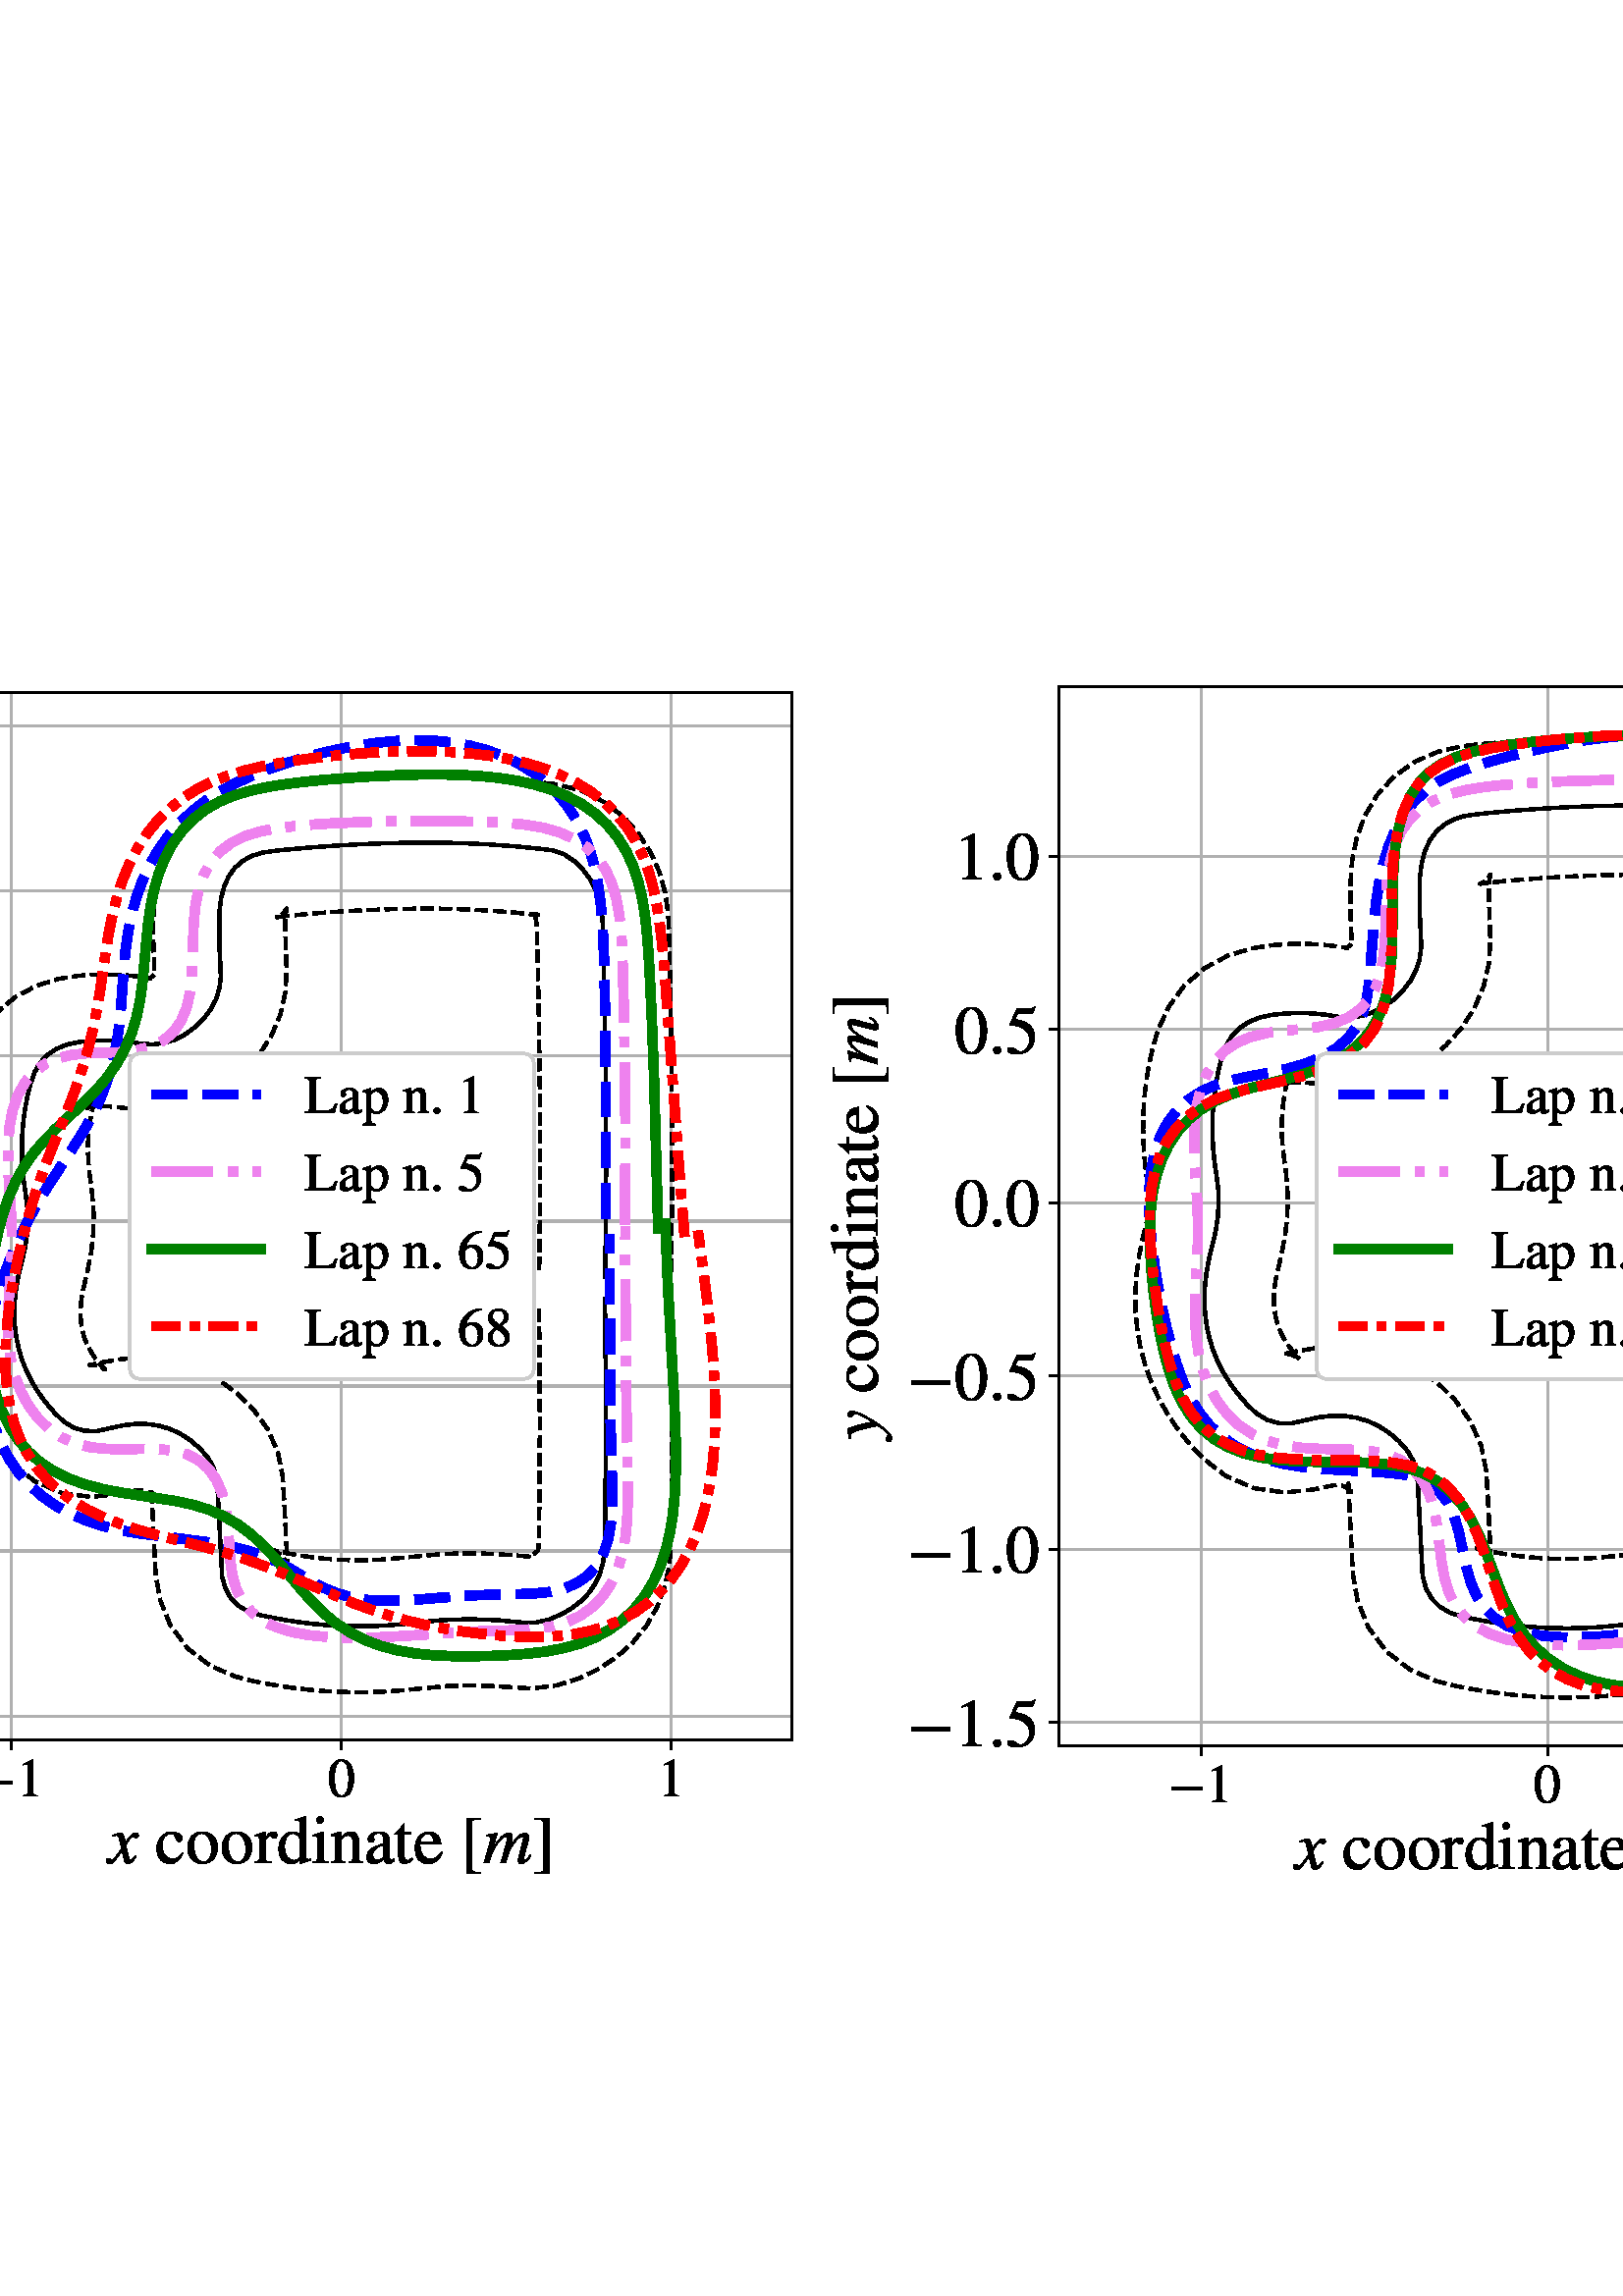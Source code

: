 %!PS-Adobe-3.0 EPSF-3.0
%%Orientation: portrait
%%BoundingBox: -126 72 738 720
%%HiResBoundingBox: -126.0 72.0 738.0 720.0
%%EndComments
%%BeginProlog
/mpldict 12 dict def
mpldict begin
/_d { bind def } bind def
/m { moveto } _d
/l { lineto } _d
/r { rlineto } _d
/c { curveto } _d
/cl { closepath } _d
/ce { closepath eofill } _d
/box {
      m
      1 index 0 r
      0 exch r
      neg 0 r
      cl
    } _d
/clipbox {
      box
      clip
      newpath
    } _d
/sc { setcachedevice } _d
%!PS-Adobe-3.0 Resource-Font
10 dict begin
/FontName /STIXGeneral-Regular def
/PaintType 0 def
/FontMatrix [0.001 0 0 0.001 0 0] def
/FontBBox [-970 -443 2000 1023] def
/FontType 3 def
/Encoding [/minus /space /period /zero /one /five /six /eight /L /bracketleft /bracketright /a /c /d /e /i /n /o /p /r /t] def
/CharStrings 22 dict dup begin
/.notdef 0 def
/minus{685 0 64 220 621 286 sc
621 220 m
64 220 l
64 286 l
621 286 l
621 220 l

ce} _d
/space{250 0 0 0 0 0 sc
ce} _d
/period{250 0 70 -11 181 100 sc
181 43 m
181 28 175 16 164 5 c
153 -6 140 -11 125 -11 c
110 -11 97 -6 86 5 c
75 16 70 29 70 44 c
70 59 75 72 86 83 c
97 94 111 100 126 100 c
141 100 153 94 164 83 c
175 72 181 58 181 43 c

ce} _d
/zero{500 0 24 -14 476 676 sc
476 330 m
476 285 472 243 463 203 c
454 164 441 127 424 94 c
407 61 384 34 354 15 c
324 -4 289 -14 250 -14 c
209 -14 174 -4 143 17 c
112 38 89 65 72 100 c
55 135 43 172 35 211 c
28 250 24 292 24 336 c
24 398 32 454 47 503 c
62 553 88 594 123 627 c
159 660 203 676 254 676 c
319 676 373 644 414 580 c
455 516 476 433 476 330 c

380 325 m
380 430 369 511 346 566 c
324 622 291 650 248 650 c
207 650 175 622 153 566 c
131 510 120 431 120 329 c
120 226 131 148 153 93 c
175 39 207 12 250 12 c
292 12 324 39 346 93 c
369 148 380 225 380 325 c

ce} _d
/one{500 0 111 0 394 676 sc
394 0 m
118 0 l
118 15 l
155 17 180 24 193 35 c
206 47 213 67 213 95 c
213 544 l
213 577 203 593 183 593 c
174 593 159 589 138 581 c
111 571 l
111 585 l
290 676 l
299 673 l
299 76 l
299 54 306 38 319 29 c
332 20 357 15 394 15 c
394 0 l

ce} _d
/five{500 0 31 -14 438 688 sc
438 681 m
402 596 l
398 587 389 583 375 583 c
181 583 l
141 498 l
214 484 267 469 300 452 c
333 436 363 409 391 370 c
414 338 426 296 426 243 c
426 195 418 155 402 122 c
387 89 362 60 328 35 c
283 2 226 -14 158 -14 c
120 -14 89 -8 66 3 c
43 14 31 29 31 48 c
31 73 46 86 76 86 c
100 86 125 76 150 55 c
176 34 200 23 221 23 c
256 23 287 40 314 75 c
342 110 356 149 356 192 c
356 256 334 306 289 342 c
231 389 160 412 76 412 c
68 412 64 415 64 420 c
65 425 l
174 662 l
381 662 l
392 662 401 664 407 667 c
414 670 421 677 429 688 c
438 681 l

ce} _d
/six{500 0 34 -14 468 684 sc
446 684 m
448 668 l
369 655 304 623 251 572 c
198 521 165 458 152 383 c
191 413 233 428 279 428 c
338 428 384 409 417 372 c
451 335 468 284 468 219 c
468 154 451 100 417 59 c
378 10 325 -14 258 -14 c
177 -14 118 20 81 87 c
50 144 34 208 34 279 c
34 388 70 480 143 555 c
184 598 227 628 270 645 c
314 663 373 676 446 684 c

378 188 m
378 317 333 382 243 382 c
210 382 182 373 160 355 c
138 338 127 308 127 266 c
127 188 139 126 163 81 c
188 36 223 14 269 14 c
304 14 331 30 350 61 c
369 93 378 135 378 188 c

ce} _d
/eight{500 0 56 -14 445 676 sc
445 155 m
445 104 427 63 391 32 c
356 1 308 -14 248 -14 c
192 -14 146 1 110 32 c
74 63 56 102 56 149 c
56 184 65 214 82 239 c
99 264 134 295 186 332 c
136 373 103 407 86 432 c
70 457 62 487 62 520 c
62 567 80 605 116 633 c
153 662 199 676 256 676 c
305 676 345 662 376 634 c
408 607 424 573 424 533 c
424 496 414 467 395 445 c
376 423 341 398 290 371 c
350 331 391 295 412 264 c
434 233 445 196 445 155 c

355 533 m
355 568 345 595 326 616 c
307 637 280 648 246 648 c
212 648 185 639 165 621 c
146 604 136 580 136 549 c
136 518 146 490 165 465 c
185 440 217 415 261 389 c
295 409 319 430 333 452 c
348 475 355 502 355 533 c

271 272 m
212 312 l
183 288 162 264 150 241 c
138 218 132 191 132 158 c
132 113 143 77 166 52 c
189 27 220 14 259 14 c
292 14 318 24 338 44 c
359 65 369 91 369 124 c
369 154 361 180 346 203 c
331 226 306 249 271 272 c

ce} _d
/L{611 0 12 0 598 662 sc
598 174 m
550 0 l
12 0 l
12 19 l
49 21 72 28 83 40 c
94 52 99 77 99 115 c
99 546 l
99 585 94 611 84 622 c
75 633 51 640 12 643 c
12 662 l
295 662 l
295 643 l
254 640 228 633 217 622 c
206 611 201 587 201 548 c
201 84 l
201 65 207 53 218 47 c
230 42 254 39 291 39 c
361 39 l
442 39 498 59 530 100 c
543 118 557 143 572 174 c
598 174 l

ce} _d
/bracketleft{333 0 88 -156 299 662 sc
299 -156 m
88 -156 l
88 662 l
299 662 l
299 637 l
216 637 l
199 637 186 633 177 626 c
168 619 164 606 164 589 c
164 -77 l
164 -113 181 -131 216 -131 c
299 -131 l
299 -156 l

ce} _d
/bracketright{333 0 34 -156 245 662 sc
245 -156 m
34 -156 l
34 -131 l
122 -131 l
139 -131 151 -127 158 -120 c
165 -113 169 -101 169 -85 c
169 583 l
169 619 152 637 118 637 c
34 637 l
34 662 l
245 662 l
245 -156 l

ce} _d
/a{444 0 37 -10 442 460 sc
442 66 m
442 38 l
417 6 387 -10 352 -10 c
314 -10 293 14 288 63 c
287 63 l
244 14 196 -10 142 -10 c
111 -10 85 -1 66 17 c
47 36 37 61 37 94 c
37 141 60 180 107 211 c
139 232 199 259 287 292 c
287 346 l
287 376 280 398 265 413 c
251 428 232 436 209 436 c
189 436 172 431 159 421 c
146 412 139 400 139 387 c
139 381 140 374 142 367 c
144 360 145 352 145 345 c
145 335 140 326 131 317 c
122 308 112 304 99 304 c
88 304 78 308 69 317 c
60 326 56 337 56 350 c
56 382 73 409 107 430 c
138 450 177 460 222 460 c
276 460 315 445 340 415 c
352 401 360 387 363 372 c
366 358 368 335 368 304 c
368 113 l
368 69 378 47 399 47 c
412 47 427 53 442 66 c

287 127 m
287 268 l
226 247 183 225 159 202 c
136 181 125 156 125 125 c
125 100 131 80 144 67 c
157 54 173 48 194 48 c
216 48 235 53 252 64 c
266 74 275 83 280 92 c
285 101 287 112 287 127 c

ce} _d
/c{444 0 25 -10 412 460 sc
398 156 m
412 147 l
383 91 356 53 330 32 c
296 4 258 -10 215 -10 c
160 -10 114 11 78 52 c
43 94 25 147 25 212 c
25 297 53 362 109 409 c
150 443 195 460 244 460 c
286 460 322 450 352 429 c
383 409 398 385 398 357 c
398 346 393 336 384 327 c
375 319 364 315 351 315 c
328 315 312 330 303 361 c
297 383 l
292 402 285 414 277 421 c
269 428 256 431 238 431 c
197 431 164 415 139 383 c
114 351 102 309 102 257 c
102 200 116 153 145 116 c
174 80 211 62 257 62 c
286 62 310 69 331 82 c
352 96 374 121 398 156 c

ce} _d
/d{500 0 27 -10 491 683 sc
491 42 m
344 -10 l
340 -7 l
340 57 l
308 12 265 -10 212 -10 c
157 -10 112 10 78 49 c
44 89 27 141 27 205 c
27 276 47 336 88 385 c
129 435 178 460 235 460 c
271 460 306 446 340 417 c
340 573 l
340 594 337 607 331 614 c
325 621 313 624 294 624 c
285 624 277 624 272 623 c
272 639 l
333 655 382 670 419 683 c
424 681 l
424 114 l
424 91 427 75 432 68 c
438 61 450 57 468 57 c
472 57 480 57 491 58 c
491 42 l

340 102 m
340 332 l
340 359 330 382 309 402 c
289 422 265 432 238 432 c
200 432 170 415 147 381 c
124 347 113 302 113 245 c
113 184 125 134 150 97 c
175 60 209 42 251 42 c
282 42 307 53 325 74 c
335 85 340 95 340 102 c

ce} _d
/e{444 0 25 -10 424 460 sc
408 164 m
424 157 l
384 46 314 -10 215 -10 c
156 -10 110 10 76 51 c
42 92 25 148 25 217 c
25 288 44 347 82 392 c
120 437 170 460 232 460 c
292 460 338 437 371 391 c
390 364 402 326 405 277 c
97 277 l
100 235 104 203 109 181 c
115 159 126 137 143 114 c
171 77 208 59 254 59 c
287 59 314 67 336 83 c
359 99 383 126 408 164 c

99 309 m
303 309 l
297 351 287 381 273 398 c
260 415 237 424 205 424 c
177 424 154 414 135 394 c
116 375 104 346 99 309 c

ce} _d
/i{278 0 16 0 253 683 sc
180 632 m
180 617 175 605 165 595 c
155 586 143 581 128 581 c
114 581 102 586 92 595 c
83 605 78 617 78 632 c
78 646 83 658 93 668 c
103 678 115 683 129 683 c
144 683 156 678 165 668 c
175 658 180 646 180 632 c

253 0 m
16 0 l
16 15 l
51 17 72 23 81 33 c
90 43 95 67 95 104 c
95 331 l
95 354 93 371 88 380 c
83 389 75 394 62 394 c
46 394 32 392 20 389 c
20 405 l
175 460 l
179 456 l
179 105 l
179 68 183 44 191 34 c
200 24 220 18 253 15 c
253 0 l

ce} _d
/n{500 0 16 0 485 460 sc
485 0 m
277 0 l
278 15 l
303 17 319 24 327 36 c
336 49 340 72 340 105 c
340 304 l
340 371 316 405 267 405 c
250 405 235 401 220 393 c
205 385 187 370 164 348 c
164 72 l
164 52 168 38 177 30 c
186 22 204 17 229 15 c
229 0 l
18 0 l
18 15 l
43 17 60 23 68 33 c
76 44 80 64 80 94 c
80 337 l
80 362 78 379 73 388 c
68 397 59 402 45 402 c
32 402 22 401 16 398 c
16 415 l
63 428 108 443 153 460 c
161 457 l
161 379 l
162 379 l
209 433 257 460 306 460 c
344 460 373 447 393 420 c
414 393 424 355 424 306 c
424 85 l
424 58 428 41 436 32 c
444 23 460 18 485 15 c
485 0 l

ce} _d
/o{500 0 29 -10 470 460 sc
470 231 m
470 161 449 103 407 58 c
366 13 312 -10 245 -10 c
184 -10 132 12 91 57 c
50 102 29 159 29 228 c
29 297 50 353 91 396 c
132 439 187 460 254 460 c
316 460 367 439 408 396 c
449 354 470 299 470 231 c

380 204 m
380 280 363 339 330 382 c
303 415 272 432 235 432 c
200 432 172 418 151 389 c
130 361 119 322 119 273 c
119 188 137 119 172 68 c
195 35 225 18 262 18 c
299 18 327 34 348 67 c
369 100 380 146 380 204 c

ce} _d
/p{500 0 5 -217 470 460 sc
159 458 m
159 381 l
201 434 249 460 303 460 c
352 460 392 440 423 400 c
454 360 470 309 470 247 c
470 174 450 113 409 64 c
369 15 319 -10 260 -10 c
239 -10 222 -7 207 -1 c
193 5 177 16 159 33 c
159 -124 l
159 -155 164 -175 175 -184 c
186 -193 210 -198 247 -199 c
247 -217 l
5 -217 l
5 -200 l
34 -197 53 -192 62 -183 c
71 -174 75 -157 75 -131 c
75 337 l
75 360 72 376 67 383 c
62 390 51 394 34 394 c
23 394 15 394 9 393 c
9 409 l
56 423 104 440 153 460 c
159 458 l

159 334 m
159 88 l
159 73 170 59 193 44 c
216 29 240 22 263 22 c
299 22 328 39 350 73 c
373 107 384 152 384 207 c
384 266 373 312 350 347 c
328 382 298 400 261 400 c
238 400 215 393 192 378 c
170 363 159 349 159 334 c

ce} _d
/r{333 0 5 0 335 460 sc
160 458 m
160 366 l
185 402 206 427 223 440 c
240 453 259 460 280 460 c
297 460 311 455 320 446 c
330 437 335 424 335 407 c
335 393 331 382 324 374 c
317 366 308 362 296 362 c
283 362 270 369 256 382 c
245 392 237 397 230 397 c
216 397 201 387 184 368 c
168 349 160 331 160 315 c
160 90 l
160 61 166 42 177 32 c
188 22 211 16 245 15 c
245 0 l
5 0 l
5 15 l
37 21 57 28 64 35 c
72 42 76 59 76 84 c
76 334 l
76 356 73 371 68 380 c
63 389 55 394 42 394 c
31 394 20 393 7 390 c
7 406 l
49 419 98 437 155 460 c
160 458 l

ce} _d
/t{278 0 13 -10 279 579 sc
266 77 m
279 66 l
247 15 207 -10 158 -10 c
99 -10 70 32 70 117 c
70 418 l
17 418 l
14 420 13 422 13 425 c
13 430 19 437 30 444 c
55 459 88 494 127 551 c
128 553 131 557 136 563 c
141 570 145 575 147 579 c
152 579 154 575 154 566 c
154 450 l
255 450 l
255 418 l
154 418 l
154 132 l
154 100 158 77 166 63 c
174 49 187 42 206 42 c
226 42 246 54 266 77 c

ce} _d
end readonly def

/BuildGlyph {
 exch begin
 CharStrings exch
 2 copy known not {pop /.notdef} if
 true 3 1 roll get exec
 end
} _d

/BuildChar {
 1 index /Encoding get exch get
 1 index /BuildGlyph get exec
} _d

FontName currentdict end definefont pop
%!PS-Adobe-3.0 Resource-Font
10 dict begin
/FontName /STIXGeneral-Italic def
/PaintType 0 def
/FontMatrix [0.001 0 0 0.001 0 0] def
/FontBBox [-970 -305 1429 1023] def
/FontType 3 def
/Encoding [/x /y /m] def
/CharStrings 4 dict dup begin
/.notdef 0 def
/x{444 0 -27 -11 447 441 sc
243 355 m
255 298 l
290 352 319 389 340 410 c
362 431 384 441 406 441 c
418 441 428 437 435 430 c
443 423 447 415 447 404 c
447 393 444 385 437 378 c
431 371 423 368 413 368 c
407 368 399 371 389 376 c
379 382 370 385 361 385 c
342 385 309 345 263 264 c
263 255 266 240 271 219 c
303 85 l
310 58 320 44 333 44 c
344 44 359 57 380 84 c
382 87 384 90 387 93 c
390 97 392 100 394 103 c
396 106 398 109 401 112 c
416 103 l
387 58 365 28 348 12 c
331 -3 313 -11 294 -11 c
278 -11 266 -6 257 4 c
248 14 241 32 235 57 c
206 176 l
118 57 l
97 29 80 11 67 2 c
54 -7 40 -11 23 -11 c
8 -11 -4 -7 -13 0 c
-22 7 -27 18 -27 31 c
-27 41 -24 49 -17 56 c
-11 63 -3 67 7 67 c
15 67 26 63 39 56 c
49 50 58 47 65 47 c
76 47 93 63 116 96 c
198 212 l
170 336 l
163 365 157 384 151 392 c
146 400 137 404 124 404 c
116 404 103 402 85 397 c
67 392 l
64 408 l
75 412 l
128 431 167 441 192 441 c
205 441 215 435 222 423 c
229 411 236 388 243 355 c

ce} _d
/y{444 0 -24 -206 426 441 sc
243 186 m
264 76 l
309 149 340 205 358 243 c
377 282 386 312 386 333 c
386 344 377 354 360 365 c
343 376 334 389 334 404 c
334 415 338 423 345 430 c
353 437 363 441 374 441 c
389 441 401 436 411 425 c
421 414 426 401 426 386 c
426 328 382 226 295 81 c
243 -5 192 -74 143 -127 c
94 -180 56 -206 27 -206 c
12 -206 -1 -202 -10 -194 c
-19 -186 -24 -176 -24 -163 c
-24 -152 -20 -142 -12 -134 c
-5 -127 4 -123 15 -123 c
28 -123 39 -128 49 -137 c
59 -146 68 -151 76 -151 c
88 -151 104 -140 124 -118 c
133 -109 145 -94 162 -71 c
179 -49 190 -34 195 -27 c
202 -14 205 -2 205 8 c
205 28 195 80 174 163 c
153 247 136 306 123 340 c
114 365 103 381 92 390 c
81 399 66 404 46 404 c
35 404 25 403 15 400 c
15 417 l
30 420 40 422 47 423 c
74 428 110 434 154 441 c
158 441 l
165 441 179 410 199 348 c
220 286 234 232 243 186 c

ce} _d
/m{722 0 12 -9 704 441 sc
704 105 m
699 98 l
648 27 600 -9 555 -9 c
528 -9 515 6 515 37 c
515 47 519 69 528 103 c
586 330 l
591 349 593 361 593 368 c
593 374 591 379 587 383 c
583 387 578 389 573 389 c
542 389 498 350 442 272 c
417 237 398 202 384 167 c
370 132 353 77 334 0 c
259 0 l
286 93 l
331 250 354 340 354 364 c
354 381 347 389 332 389 c
315 389 293 376 266 349 c
239 323 211 289 183 246 c
166 220 152 192 140 163 c
129 134 111 79 87 0 c
12 0 l
55 144 l
92 266 110 342 110 372 c
110 387 96 394 69 394 c
44 394 l
44 410 l
206 441 l
209 439 l
151 230 l
238 371 311 441 371 441 c
390 441 405 436 415 425 c
426 414 431 400 431 381 c
431 356 418 305 391 229 c
426 285 456 327 479 355 c
503 384 527 406 551 421 c
572 434 593 441 614 441 c
632 441 646 435 656 423 c
667 412 672 397 672 378 c
672 369 671 360 669 350 c
601 99 l
594 74 591 59 591 54 c
591 43 595 38 603 38 c
618 38 639 56 668 91 c
689 117 l
704 105 l

ce} _d
end readonly def

/BuildGlyph {
 exch begin
 CharStrings exch
 2 copy known not {pop /.notdef} if
 true 3 1 roll get exec
 end
} _d

/BuildChar {
 1 index /Encoding get exch get
 1 index /BuildGlyph get exec
} _d

FontName currentdict end definefont pop
end
%%EndProlog
mpldict begin
-126 72 translate
864 648 0 0 clipbox
gsave
0 0 m
864 0 l
864 648 l
0 648 l
0 0 l
cl
grestore
gsave
79.03 131.972 m
416.345 131.972 l
416.345 516.028 l
79.03 516.028 l
cl
1.000 setgray
fill
grestore
0.800 setlinewidth
1 setlinejoin
2 setlinecap
[] 0 setdash
0.690 setgray
gsave
337.315 384.056 79.03 131.972 clipbox
130.1 131.972 m
130.1 516.028 l
stroke
grestore
0 setlinecap
0.000 setgray
gsave
/o {
gsave
newpath
translate
0.8 setlinewidth
1 setlinejoin

0 setlinecap

0 0 m
0 -3.5 l

gsave
0.000 setgray
fill
grestore
stroke
grestore
} bind def
130.1 131.972 o
grestore
/STIXGeneral-Regular 20.000 selectfont
gsave

118.248 111.316 translate
0.0 rotate
0.0 0 m /minus glyphshow
13.7 0 m /one glyphshow
grestore
2 setlinecap
0.690 setgray
gsave
337.315 384.056 79.03 131.972 clipbox
251.131 131.972 m
251.131 516.028 l
stroke
grestore
0 setlinecap
0.000 setgray
gsave
/o {
gsave
newpath
translate
0.8 setlinewidth
1 setlinejoin

0 setlinecap

0 0 m
0 -3.5 l

gsave
0.000 setgray
fill
grestore
stroke
grestore
} bind def
251.131 131.972 o
grestore
gsave

246.131 111.316 translate
0.0 rotate
0.0 0 m /zero glyphshow
grestore
2 setlinecap
0.690 setgray
gsave
337.315 384.056 79.03 131.972 clipbox
372.162 131.972 m
372.162 516.028 l
stroke
grestore
0 setlinecap
0.000 setgray
gsave
/o {
gsave
newpath
translate
0.8 setlinewidth
1 setlinejoin

0 setlinecap

0 0 m
0 -3.5 l

gsave
0.000 setgray
fill
grestore
stroke
grestore
} bind def
372.162 131.972 o
grestore
gsave

367.162 111.316 translate
0.0 rotate
0.0 0 m /one glyphshow
grestore
gsave
165.688 85.894 translate
0.0 rotate
/STIXGeneral-Italic 25.0 selectfont
0.0 0.922 moveto
/x glyphshow
/STIXGeneral-Regular 25.0 selectfont
11.1 0.922 moveto
/space glyphshow
17.35 0.922 moveto
/c glyphshow
28.45 0.922 moveto
/o glyphshow
40.95 0.922 moveto
/o glyphshow
53.45 0.922 moveto
/r glyphshow
61.775 0.922 moveto
/d glyphshow
74.275 0.922 moveto
/i glyphshow
81.225 0.922 moveto
/n glyphshow
93.725 0.922 moveto
/a glyphshow
104.825 0.922 moveto
/t glyphshow
111.775 0.922 moveto
/e glyphshow
122.875 0.922 moveto
/space glyphshow
129.125 0.922 moveto
/bracketleft glyphshow
/STIXGeneral-Italic 25.0 selectfont
137.45 0.922 moveto
/m glyphshow
/STIXGeneral-Regular 25.0 selectfont
155.5 0.922 moveto
/bracketright glyphshow
grestore
2 setlinecap
0.690 setgray
gsave
337.315 384.056 79.03 131.972 clipbox
79.03 140.687 m
416.345 140.687 l
stroke
grestore
0 setlinecap
0.000 setgray
gsave
/o {
gsave
newpath
translate
0.8 setlinewidth
1 setlinejoin

0 setlinecap

-0 0 m
-3.5 0 l

gsave
0.000 setgray
fill
grestore
stroke
grestore
} bind def
79.03 140.687 o
grestore
/STIXGeneral-Regular 25.000 selectfont
gsave

23.655 132.148 translate
0.0 rotate
0.0 0 m /minus glyphshow
17.125 0 m /one glyphshow
29.625 0 m /period glyphshow
35.875 0 m /five glyphshow
grestore
2 setlinecap
0.690 setgray
gsave
337.315 384.056 79.03 131.972 clipbox
79.03 201.203 m
416.345 201.203 l
stroke
grestore
0 setlinecap
0.000 setgray
gsave
/o {
gsave
newpath
translate
0.8 setlinewidth
1 setlinejoin

0 setlinecap

-0 0 m
-3.5 0 l

gsave
0.000 setgray
fill
grestore
stroke
grestore
} bind def
79.03 201.203 o
grestore
gsave

23.655 192.664 translate
0.0 rotate
0.0 0 m /minus glyphshow
17.125 0 m /one glyphshow
29.625 0 m /period glyphshow
35.875 0 m /zero glyphshow
grestore
2 setlinecap
0.690 setgray
gsave
337.315 384.056 79.03 131.972 clipbox
79.03 261.718 m
416.345 261.718 l
stroke
grestore
0 setlinecap
0.000 setgray
gsave
/o {
gsave
newpath
translate
0.8 setlinewidth
1 setlinejoin

0 setlinecap

-0 0 m
-3.5 0 l

gsave
0.000 setgray
fill
grestore
stroke
grestore
} bind def
79.03 261.718 o
grestore
gsave

23.655 253.179 translate
0.0 rotate
0.0 0 m /minus glyphshow
17.125 0 m /zero glyphshow
29.625 0 m /period glyphshow
35.875 0 m /five glyphshow
grestore
2 setlinecap
0.690 setgray
gsave
337.315 384.056 79.03 131.972 clipbox
79.03 322.234 m
416.345 322.234 l
stroke
grestore
0 setlinecap
0.000 setgray
gsave
/o {
gsave
newpath
translate
0.8 setlinewidth
1 setlinejoin

0 setlinecap

-0 0 m
-3.5 0 l

gsave
0.000 setgray
fill
grestore
stroke
grestore
} bind def
79.03 322.234 o
grestore
gsave

40.78 313.695 translate
0.0 rotate
0.0 0 m /zero glyphshow
12.5 0 m /period glyphshow
18.75 0 m /zero glyphshow
grestore
2 setlinecap
0.690 setgray
gsave
337.315 384.056 79.03 131.972 clipbox
79.03 382.749 m
416.345 382.749 l
stroke
grestore
0 setlinecap
0.000 setgray
gsave
/o {
gsave
newpath
translate
0.8 setlinewidth
1 setlinejoin

0 setlinecap

-0 0 m
-3.5 0 l

gsave
0.000 setgray
fill
grestore
stroke
grestore
} bind def
79.03 382.749 o
grestore
gsave

40.78 374.21 translate
0.0 rotate
0.0 0 m /zero glyphshow
12.5 0 m /period glyphshow
18.75 0 m /five glyphshow
grestore
2 setlinecap
0.690 setgray
gsave
337.315 384.056 79.03 131.972 clipbox
79.03 443.265 m
416.345 443.265 l
stroke
grestore
0 setlinecap
0.000 setgray
gsave
/o {
gsave
newpath
translate
0.8 setlinewidth
1 setlinejoin

0 setlinecap

-0 0 m
-3.5 0 l

gsave
0.000 setgray
fill
grestore
stroke
grestore
} bind def
79.03 443.265 o
grestore
gsave

40.78 434.726 translate
0.0 rotate
0.0 0 m /one glyphshow
12.5 0 m /period glyphshow
18.75 0 m /zero glyphshow
grestore
2 setlinecap
0.690 setgray
gsave
337.315 384.056 79.03 131.972 clipbox
79.03 503.78 m
416.345 503.78 l
stroke
grestore
0 setlinecap
0.000 setgray
gsave
/o {
gsave
newpath
translate
0.8 setlinewidth
1 setlinejoin

0 setlinecap

-0 0 m
-3.5 0 l

gsave
0.000 setgray
fill
grestore
stroke
grestore
} bind def
79.03 503.78 o
grestore
gsave

40.78 495.241 translate
0.0 rotate
0.0 0 m /one glyphshow
12.5 0 m /period glyphshow
18.75 0 m /five glyphshow
grestore
gsave
13.655 242.0 translate
90.0 rotate
/STIXGeneral-Italic 25.0 selectfont
0.0 0.922 moveto
/y glyphshow
/STIXGeneral-Regular 25.0 selectfont
11.1 0.922 moveto
/space glyphshow
17.35 0.922 moveto
/c glyphshow
28.45 0.922 moveto
/o glyphshow
40.95 0.922 moveto
/o glyphshow
53.45 0.922 moveto
/r glyphshow
61.775 0.922 moveto
/d glyphshow
74.275 0.922 moveto
/i glyphshow
81.225 0.922 moveto
/n glyphshow
93.725 0.922 moveto
/a glyphshow
104.825 0.922 moveto
/t glyphshow
111.775 0.922 moveto
/e glyphshow
122.875 0.922 moveto
/space glyphshow
129.125 0.922 moveto
/bracketleft glyphshow
/STIXGeneral-Italic 25.0 selectfont
137.45 0.922 moveto
/m glyphshow
/STIXGeneral-Regular 25.0 selectfont
155.5 0.922 moveto
/bracketright glyphshow
grestore
1.250 setlinewidth
2 setlinecap
gsave
337.315 384.056 79.03 131.972 clipbox
347.878 301.898 m
348.153 323.267 l
348.244 345.343 l
348.11 372.765 l
347.71 401.204 l
347.046 430.659 l
346.655 435.483 l
345.722 439.946 l
344.247 444.05 l
342.23 447.793 l
339.67 451.177 l
336.569 454.201 l
332.925 456.687 l
328.739 458.144 l
324.12 458.75 l
314.789 459.661 l
305.422 460.342 l
296.02 460.793 l
286.583 461.014 l
277.11 461.005 l
267.643 460.789 l
258.277 460.421 l
249.018 459.903 l
239.866 459.236 l
230.82 458.419 l
226.337 457.955 l
222.011 457.308 l
218.198 456.084 l
214.918 454.259 l
212.171 451.834 l
209.957 448.809 l
208.277 445.184 l
207.13 440.958 l
206.515 436.133 l
206.381 430.815 l
206.412 425.639 l
206.559 420.707 l
206.822 416.02 l
206.949 411.576 l
206.388 407.376 l
205.121 403.42 l
203.145 399.709 l
200.463 396.241 l
197.143 393.073 l
193.606 390.534 l
189.919 388.68 l
186.083 387.51 l
182.098 387.024 l
177.964 387.222 l
173.681 387.917 l
169.249 388.378 l
164.668 388.532 l
159.938 388.38 l
155.066 387.917 l
150.528 386.943 l
146.614 385.334 l
143.325 383.09 l
140.661 380.211 l
138.62 376.697 l
137.195 372.562 l
136.117 368.198 l
135.26 363.786 l
134.627 359.327 l
134.215 354.82 l
134.026 350.266 l
134.059 345.664 l
134.315 341.015 l
134.793 336.318 l
135.493 331.573 l
136.07 326.781 l
136.204 321.941 l
135.895 317.054 l
135.142 312.119 l
132.746 302.196 l
131.898 297.372 l
131.404 292.663 l
131.265 288.071 l
131.479 283.595 l
132.048 279.236 l
132.971 274.992 l
134.248 270.865 l
135.879 266.853 l
137.864 262.958 l
140.203 259.179 l
142.896 255.516 l
145.944 251.969 l
149.345 248.689 l
153.101 246.422 l
157.211 245.268 l
161.675 245.227 l
171.284 247.34 l
175.88 247.838 l
180.273 247.77 l
184.462 247.136 l
188.448 245.935 l
192.23 244.169 l
195.809 241.836 l
199.184 238.937 l
202.133 235.594 l
204.202 232.052 l
205.378 228.321 l
205.734 224.398 l
207.44 191.842 l
208.633 187.523 l
210.629 183.949 l
213.426 181.121 l
217.026 179.039 l
221.421 177.696 l
226.105 176.713 l
230.782 175.865 l
235.452 175.152 l
240.113 174.575 l
244.768 174.132 l
249.414 173.825 l
254.053 173.653 l
258.684 173.616 l
263.308 173.714 l
267.924 173.948 l
272.532 174.316 l
286.311 175.736 l
290.889 176.003 l
295.459 176.142 l
300.022 176.154 l
304.577 176.038 l
309.124 175.794 l
318.196 174.947 l
322.72 175.057 l
327.237 176.077 l
331.694 177.953 l
335.674 180.259 l
339.09 182.905 l
341.94 185.89 l
344.225 189.215 l
345.946 192.879 l
347.101 196.883 l
347.692 201.226 l
347.877 210.501 l
348.113 238.331 l
348.086 266.04 l
347.796 293.626 l
347.796 293.626 l
stroke
grestore
0 setlinecap
[4.625 2] 0 setdash
gsave
337.315 384.056 79.03 131.972 clipbox
323.71 304.407 m
323.964 325.629 l
324.036 347.572 l
323.881 374.85 l
323.462 403.161 l
322.912 427.542 l
322.723 431.116 l
322.494 432.762 l
321.929 434.439 l
321.222 435.356 l
321.105 435.447 l
323.281 434.446 l
314.921 435.342 l
306.159 436.033 l
297.361 436.51 l
288.525 436.771 l
279.65 436.816 l
270.66 436.656 l
257.206 436.127 l
248.38 435.596 l
239.669 434.924 l
231.072 434.11 l
227.505 433.649 l
228.326 434.019 l
229.565 434.901 l
230.599 436.028 l
231.079 436.817 l
231.064 436.728 l
230.835 435.489 l
230.647 432.861 l
230.602 428.375 l
230.859 419.718 l
231.082 414.49 l
230.662 406.273 l
228.806 398.01 l
225.502 390.193 l
220.951 383.164 l
215.516 377.146 l
209.487 372.136 l
202.639 367.982 l
195.063 364.941 l
187.019 363.238 l
178.87 362.945 l
166.144 364.263 l
163.084 364.263 l
159.789 364.051 l
157.776 363.751 l
158.612 364.217 l
159.758 365.208 l
160.793 366.743 l
160.155 364.571 l
159.451 361.38 l
158.909 358.15 l
158.527 354.873 l
158.306 351.539 l
158.248 348.14 l
158.357 344.668 l
158.636 341.117 l
159.814 332.071 l
160.334 325.031 l
160.207 317.969 l
159.448 310.938 l
158.084 303.983 l
156.163 295.594 l
155.725 292.493 l
155.53 289.632 l
155.551 286.993 l
155.767 284.546 l
156.163 282.257 l
156.734 280.082 l
157.487 277.976 l
158.438 275.896 l
159.616 273.808 l
161.052 271.687 l
162.78 269.517 l
164.446 267.754 l
163.734 268.278 l
161.7 269.149 l
159.664 269.452 l
158.922 269.402 l
163.645 270.44 l
170.975 271.654 l
178.452 272.007 l
185.991 271.386 l
193.436 269.713 l
200.583 266.984 l
207.237 263.281 l
213.268 258.75 l
218.813 253.277 l
224.068 246.034 l
227.878 237.459 l
229.663 228.55 l
230.219 219.298 l
231.37 196.127 l
230.766 197.536 l
229.236 199.559 l
227.346 201.034 l
226.298 201.517 l
228.734 200.895 l
232.762 200.107 l
236.769 199.438 l
240.759 198.886 l
244.731 198.451 l
248.688 198.132 l
252.631 197.929 l
256.561 197.84 l
260.482 197.866 l
264.393 198.006 l
268.298 198.261 l
287.191 200.035 l
292.437 200.268 l
297.679 200.354 l
302.916 200.294 l
308.146 200.088 l
313.367 199.734 l
319.869 199.201 l
319.647 199.179 l
320.075 199.325 l
321.548 200.05 l
323.008 201.114 l
323.266 201.592 l
323.411 202.315 l
323.554 204.168 l
323.755 217.732 l
323.924 245.304 l
323.832 272.751 l
323.626 290.98 l
323.626 290.98 l
stroke
grestore
gsave
337.315 384.056 79.03 131.972 clipbox
372.116 303.606 m
372.375 325.264 l
372.448 347.614 l
372.291 375.349 l
371.866 404.085 l
371.308 428.797 l
370.978 435.026 l
369.883 442.666 l
367.764 450.186 l
364.548 457.404 l
360.255 464.088 l
355.017 470.022 l
348.388 475.44 l
338.791 480.276 l
329.579 482.447 l
319.327 483.553 l
309.372 484.339 l
299.384 484.88 l
289.363 485.176 l
279.311 485.228 l
269.348 485.05 l
259.562 484.706 l
249.874 484.205 l
240.284 483.547 l
230.793 482.731 l
226.084 482.265 l
220.595 481.572 l
212.703 479.743 l
204.79 476.325 l
197.524 471.193 l
191.529 464.616 l
187.156 457.176 l
184.343 449.414 l
182.81 441.602 l
182.25 434.087 l
182.191 428.08 l
182.29 422.452 l
182.675 412.679 l
182.658 412.785 l
182.09 412.167 l
180.886 411.232 l
181.192 411.301 l
179.699 411.464 l
173.97 412.224 l
167.773 412.648 l
161.522 412.65 l
155.215 412.247 l
147.716 411.097 l
139.365 408.526 l
131.327 404.207 l
124.228 398.093 l
118.707 390.608 l
115.022 382.516 l
113.157 376.188 l
111.926 370.604 l
110.978 364.964 l
110.315 359.275 l
109.935 353.548 l
109.837 347.79 l
110.017 342.011 l
110.472 336.216 l
111.94 323.691 l
111.891 321.026 l
111.589 318.235 l
111.006 315.272 l
109.826 310.388 l
108.481 303.973 l
107.577 297.542 l
107.14 291.103 l
107.194 284.674 l
107.761 278.285 l
108.856 271.97 l
110.484 265.774 l
112.64 259.742 l
115.304 253.914 l
118.451 248.328 l
122.048 243.008 l
126.06 237.967 l
130.843 232.904 l
138.713 226.833 l
148.612 222.54 l
159.222 221.042 l
169.237 222.101 l
176.19 223.524 l
177.701 223.601 l
179.475 223.357 l
180.096 223.12 l
180.802 222.724 l
181.725 222.023 l
182.505 221.254 l
182.267 221.612 l
181.702 222.914 l
181.449 224.169 l
181.862 216.97 l
183.108 192.31 l
184.704 183.238 l
188.496 173.935 l
194.819 165.511 l
203.107 159.126 l
212.15 155.218 l
218.792 153.514 l
224.126 152.471 l
229.465 151.58 l
234.806 150.841 l
240.15 150.256 l
245.494 149.825 l
250.836 149.55 l
256.176 149.429 l
261.51 149.465 l
266.838 149.656 l
272.158 150.003 l
290.009 151.705 l
297.802 151.942 l
305.555 151.745 l
321.047 150.803 l
330.31 151.955 l
338.856 154.704 l
345.819 158.161 l
352.206 162.446 l
358.022 167.681 l
363.031 173.84 l
366.997 180.759 l
369.781 188.17 l
371.382 195.794 l
371.95 202.908 l
372.164 217.207 l
372.336 245.236 l
372.243 273.144 l
372.033 291.682 l
372.033 291.682 l
stroke
grestore
3.500 setlinewidth
[12.95 5.6] 0 setdash
0.000 0.000 1.000 setrgbcolor
gsave
337.315 384.056 79.03 131.972 clipbox
348.153 323.267 m
348.071 374.208 l
347.808 402.817 l
347.521 417.09 l
347.269 424.162 l
346.884 431.146 l
346.302 437.985 l
345.444 444.644 l
344.229 451.073 l
342.577 457.242 l
340.422 463.121 l
337.723 468.673 l
334.458 473.855 l
330.632 478.622 l
326.269 482.929 l
321.413 486.737 l
316.119 490.017 l
310.45 492.754 l
304.473 494.943 l
298.249 496.595 l
291.833 497.731 l
285.275 498.378 l
278.617 498.571 l
271.895 498.347 l
265.131 497.745 l
258.348 496.803 l
251.562 495.561 l
244.795 494.05 l
238.073 492.298 l
231.428 490.319 l
224.923 488.115 l
218.612 485.662 l
212.569 482.926 l
206.845 479.857 l
201.462 476.399 l
196.458 472.524 l
191.871 468.223 l
187.732 463.499 l
184.068 458.376 l
180.896 452.885 l
178.215 447.061 l
176.017 440.956 l
174.278 434.608 l
172.953 428.045 l
171.996 421.317 l
171.346 414.451 l
170.39 400.762 l
169.733 394.1 l
168.783 387.57 l
167.459 381.17 l
165.709 374.909 l
163.507 368.803 l
160.84 362.846 l
157.725 357.054 l
154.208 351.332 l
143.027 334.162 l
139.526 328.312 l
136.236 322.345 l
133.189 316.253 l
130.411 310.043 l
127.925 303.729 l
125.764 297.338 l
123.962 290.888 l
122.552 284.394 l
121.566 277.873 l
121.04 271.362 l
121.01 264.898 l
121.509 258.523 l
122.567 252.291 l
124.206 246.264 l
126.442 240.51 l
129.279 235.097 l
132.709 230.085 l
136.716 225.524 l
141.268 221.451 l
146.314 217.896 l
151.802 214.868 l
157.659 212.366 l
163.833 210.364 l
170.255 208.829 l
176.885 207.708 l
203.84 204.257 l
210.398 202.954 l
216.854 201.321 l
222.869 199.343 l
228.482 196.882 l
233.909 193.858 l
239.04 190.746 l
244.06 188.009 l
249.272 185.81 l
254.838 184.225 l
260.823 183.277 l
267.198 182.93 l
273.855 183.076 l
280.666 183.535 l
294.34 184.643 l
301.157 185.021 l
321.317 185.555 l
327.344 186.197 l
332.776 187.448 l
337.474 189.422 l
341.494 192.221 l
344.777 195.858 l
347.31 200.37 l
349.062 205.727 l
350.062 211.792 l
350.447 218.318 l
350.445 225.098 l
349.746 253.043 l
349.631 274.422 l
349.56 317.343 l
349.56 317.343 l
stroke
grestore
[22.4 5.6 3.5 5.6] 0 setdash
0.933 0.510 0.933 setrgbcolor
gsave
337.315 384.056 79.03 131.972 clipbox
355.216 320.982 m
355.305 356.78 l
355.109 378.268 l
354.586 406.95 l
354.161 421.177 l
353.76 428.021 l
353.064 434.55 l
351.931 440.724 l
350.253 446.322 l
347.915 451.306 l
344.843 455.668 l
341.005 459.386 l
336.409 462.427 l
331.1 464.78 l
325.166 466.471 l
318.741 467.581 l
311.99 468.24 l
305.044 468.603 l
290.861 468.897 l
276.55 468.924 l
262.263 468.682 l
248.02 468.098 l
240.956 467.651 l
233.995 467.059 l
227.356 466.235 l
221.149 465.032 l
215.649 463.319 l
210.872 460.955 l
206.784 457.842 l
203.386 453.931 l
200.713 449.229 l
198.793 443.805 l
197.598 437.768 l
197.013 431.321 l
196.368 411.78 l
195.633 405.724 l
194.315 400.18 l
192.339 395.493 l
189.606 391.628 l
186.059 388.568 l
181.607 386.302 l
176.242 384.861 l
170.25 384.192 l
157.983 383.772 l
152.383 383.169 l
147.208 381.909 l
142.625 379.879 l
138.628 376.986 l
135.275 373.206 l
132.617 368.548 l
130.7 363.11 l
129.511 357.061 l
128.964 350.58 l
128.931 343.827 l
129.249 336.943 l
130.15 323.284 l
130.361 316.627 l
130.27 309.947 l
129.889 303.192 l
128.976 289.829 l
128.868 283.353 l
129.205 277.086 l
130.098 271.001 l
131.618 265.086 l
133.773 259.51 l
136.578 254.382 l
140.019 249.816 l
144.056 245.929 l
148.561 242.889 l
153.58 240.692 l
159.192 239.295 l
165.308 238.645 l
171.694 238.55 l
178.089 238.664 l
184.159 238.593 l
189.697 238.004 l
194.562 236.686 l
198.804 234.511 l
202.373 231.44 l
205.262 227.41 l
207.417 222.428 l
208.82 216.633 l
209.581 210.318 l
210.438 197.67 l
211.259 192.048 l
212.725 187.07 l
214.994 182.684 l
218.131 178.92 l
222.201 175.78 l
227.183 173.307 l
232.945 171.52 l
239.285 170.359 l
245.995 169.706 l
252.923 169.436 l
259.964 169.443 l
267.046 169.655 l
281.254 170.511 l
295.352 171.475 l
302.336 171.808 l
316.087 172.231 l
322.528 172.682 l
328.436 173.591 l
333.826 175.144 l
338.721 177.456 l
343.095 180.577 l
346.886 184.498 l
350.024 189.158 l
352.472 194.466 l
354.23 200.306 l
355.359 206.593 l
355.962 213.224 l
356.182 220.079 l
356.048 234.121 l
355.662 255.491 l
355.254 305.697 l
355.277 320.049 l
355.277 320.049 l
stroke
grestore
2 setlinecap
[] 0 setdash
0.000 0.502 0.000 setrgbcolor
gsave
337.315 384.056 79.03 131.972 clipbox
367.312 319.388 m
365.745 376.992 l
364.89 398.595 l
364.207 412.975 l
363.79 420.083 l
363.26 427.074 l
362.534 433.849 l
361.501 440.354 l
360.054 446.553 l
358.099 452.412 l
355.571 457.891 l
352.434 462.941 l
348.68 467.516 l
344.326 471.571 l
339.412 475.079 l
333.995 478.026 l
328.146 480.427 l
321.942 482.312 l
315.462 483.732 l
308.772 484.75 l
301.929 485.429 l
294.979 485.828 l
287.956 486.001 l
280.882 485.99 l
273.777 485.829 l
259.52 485.15 l
245.283 484.082 l
238.243 483.39 l
231.308 482.553 l
224.592 481.506 l
218.164 480.151 l
212.144 478.386 l
206.577 476.104 l
201.497 473.224 l
196.908 469.693 l
192.853 465.513 l
189.371 460.724 l
186.479 455.388 l
184.168 449.579 l
182.393 443.369 l
181.087 436.843 l
180.157 430.08 l
178.228 409.563 l
177.331 403.089 l
176.04 396.914 l
174.234 391.014 l
171.84 385.368 l
168.83 379.976 l
165.217 374.849 l
161.015 369.941 l
156.338 365.219 l
146.592 356.172 l
142.152 351.683 l
138.171 346.989 l
134.669 341.955 l
131.65 336.517 l
129.102 330.675 l
126.99 324.469 l
125.264 317.97 l
123.865 311.255 l
122.754 304.429 l
121.926 297.593 l
121.4 290.794 l
121.209 284.056 l
121.392 277.394 l
121.99 270.861 l
123.051 264.494 l
124.618 258.341 l
126.725 252.466 l
129.381 247.0 l
132.609 242.023 l
136.427 237.587 l
140.836 233.722 l
145.822 230.44 l
151.328 227.744 l
157.302 225.601 l
163.683 223.933 l
170.349 222.643 l
190.51 219.537 l
196.722 218.178 l
202.565 216.366 l
208.057 213.982 l
213.263 210.943 l
218.181 207.245 l
222.854 202.905 l
227.309 198.051 l
235.854 187.79 l
240.104 182.965 l
244.514 178.582 l
249.214 174.706 l
254.278 171.375 l
259.73 168.612 l
265.556 166.423 l
271.715 164.789 l
278.156 163.667 l
284.842 162.988 l
291.718 162.664 l
298.724 162.606 l
305.794 162.742 l
312.806 163.054 l
319.682 163.577 l
326.307 164.385 l
332.635 165.584 l
338.636 167.272 l
344.277 169.522 l
349.514 172.381 l
354.297 175.865 l
358.576 179.963 l
362.31 184.638 l
365.473 189.836 l
368.061 195.49 l
370.094 201.529 l
371.614 207.878 l
372.679 214.469 l
373.357 221.246 l
373.718 228.16 l
373.828 235.174 l
373.748 242.261 l
373.21 256.556 l
371.998 278.108 l
370.823 299.683 l
369.933 321.284 l
369.933 321.284 l
stroke
grestore
0 setlinecap
[10.5 3.5 3.5 3.5] 0 setdash
1.000 0.000 0.000 setrgbcolor
gsave
337.315 384.056 79.03 131.972 clipbox
377.003 316.493 m
375.28 338.051 l
369.404 417.111 l
368.72 424.168 l
367.906 431.096 l
366.886 437.816 l
365.562 444.282 l
363.84 450.467 l
361.643 456.34 l
358.917 461.867 l
355.631 467.007 l
351.776 471.734 l
347.373 476.01 l
342.466 479.806 l
337.108 483.108 l
331.355 485.924 l
325.273 488.272 l
318.93 490.182 l
312.384 491.691 l
305.686 492.839 l
298.875 493.664 l
291.982 494.204 l
285.03 494.491 l
278.036 494.554 l
271.013 494.417 l
263.971 494.102 l
256.917 493.626 l
249.864 493.004 l
242.83 492.243 l
235.837 491.339 l
228.947 490.273 l
222.208 489.0 l
215.699 487.458 l
209.467 485.566 l
203.547 483.25 l
197.971 480.45 l
192.763 477.127 l
187.96 473.272 l
183.595 468.897 l
179.696 464.036 l
176.276 458.734 l
173.337 453.047 l
170.86 447.026 l
168.815 440.73 l
167.153 434.198 l
165.812 427.456 l
164.707 420.574 l
162.72 406.813 l
161.595 400.045 l
160.264 393.362 l
158.678 386.728 l
156.822 380.132 l
154.702 373.577 l
152.331 367.037 l
147.103 354.011 l
144.495 347.554 l
142.022 341.096 l
139.723 334.58 l
137.61 327.978 l
135.684 321.283 l
133.938 314.508 l
132.37 307.677 l
130.993 300.829 l
129.83 293.989 l
128.914 287.169 l
128.285 280.394 l
127.989 273.678 l
128.075 267.057 l
128.599 260.565 l
129.609 254.24 l
131.151 248.164 l
133.268 242.392 l
135.988 236.971 l
139.325 231.94 l
143.272 227.327 l
147.79 223.166 l
152.836 219.464 l
158.337 216.222 l
164.237 213.411 l
170.46 210.989 l
176.957 208.895 l
183.647 207.061 l
203.769 201.955 l
210.369 200.018 l
216.927 197.872 l
223.44 195.509 l
229.931 192.933 l
255.658 182.062 l
262.081 179.691 l
268.562 177.574 l
275.127 175.726 l
281.792 174.149 l
288.562 172.827 l
295.422 171.741 l
302.346 170.873 l
309.279 170.22 l
316.152 169.812 l
322.922 169.699 l
329.531 169.95 l
335.949 170.641 l
342.149 171.842 l
348.098 173.606 l
353.755 175.967 l
359.07 178.939 l
363.995 182.514 l
368.486 186.664 l
372.506 191.347 l
376.032 196.508 l
379.061 202.087 l
381.602 208.018 l
383.674 214.231 l
385.309 220.669 l
386.542 227.28 l
387.412 234.022 l
387.959 240.863 l
388.222 247.779 l
388.235 254.75 l
388.034 261.762 l
387.647 268.807 l
387.104 275.877 l
385.65 290.083 l
383.858 304.354 l
381.888 318.643 l
381.888 318.643 l
stroke
grestore
0.800 setlinewidth
0 setlinejoin
2 setlinecap
[] 0 setdash
0.000 setgray
gsave
79.03 131.972 m
79.03 516.028 l
stroke
grestore
gsave
416.345 131.972 m
416.345 516.028 l
stroke
grestore
gsave
79.03 131.972 m
416.345 131.972 l
stroke
grestore
gsave
79.03 516.028 m
416.345 516.028 l
stroke
grestore
1.000 setlinewidth
0 setlinecap
0.800 setgray
gsave
177.641 264.312 m
317.734 264.312 l
320.401 264.312 321.734 265.646 321.734 268.312 c
321.734 379.688 l
321.734 382.354 320.401 383.688 317.734 383.688 c
177.641 383.688 l
174.974 383.688 173.641 382.354 173.641 379.688 c
173.641 268.312 l
173.641 265.646 174.974 264.312 177.641 264.312 c
cl
gsave
1.000 setgray
fill
grestore
stroke
grestore
3.500 setlinewidth
1 setlinejoin
[12.95 5.6] 0 setdash
0.000 0.000 1.000 setrgbcolor
gsave
181.641 368.688 m
201.641 368.688 l
221.641 368.688 l
stroke
grestore
0.000 setgray
/STIXGeneral-Regular 20.000 selectfont
gsave

237.641 361.688 translate
0.0 rotate
0.0 0 m /L glyphshow
12.22 0 m /a glyphshow
21.1 0 m /p glyphshow
31.1 0 m /space glyphshow
36.1 0 m /n glyphshow
46.1 0 m /period glyphshow
51.1 0 m /space glyphshow
56.1 0 m /one glyphshow
grestore
[22.4 5.6 3.5 5.6] 0 setdash
0.933 0.510 0.933 setrgbcolor
gsave
181.641 340.344 m
201.641 340.344 l
221.641 340.344 l
stroke
grestore
0.000 setgray
gsave

237.641 333.344 translate
0.0 rotate
0.0 0 m /L glyphshow
12.22 0 m /a glyphshow
21.1 0 m /p glyphshow
31.1 0 m /space glyphshow
36.1 0 m /n glyphshow
46.1 0 m /period glyphshow
51.1 0 m /space glyphshow
56.1 0 m /five glyphshow
grestore
2 setlinecap
[] 0 setdash
0.000 0.502 0.000 setrgbcolor
gsave
181.641 312 m
201.641 312 l
221.641 312 l
stroke
grestore
0.000 setgray
gsave

237.641 305.0 translate
0.0 rotate
0.0 0 m /L glyphshow
12.22 0 m /a glyphshow
21.1 0 m /p glyphshow
31.1 0 m /space glyphshow
36.1 0 m /n glyphshow
46.1 0 m /period glyphshow
51.1 0 m /space glyphshow
56.1 0 m /six glyphshow
66.1 0 m /five glyphshow
grestore
0 setlinecap
[10.5 3.5 3.5 3.5] 0 setdash
1.000 0.000 0.000 setrgbcolor
gsave
181.641 283.656 m
201.641 283.656 l
221.641 283.656 l
stroke
grestore
0.000 setgray
gsave

237.641 276.656 translate
0.0 rotate
0.0 0 m /L glyphshow
12.22 0 m /a glyphshow
21.1 0 m /p glyphshow
31.1 0 m /space glyphshow
36.1 0 m /n glyphshow
46.1 0 m /period glyphshow
51.1 0 m /space glyphshow
56.1 0 m /six glyphshow
66.1 0 m /eight glyphshow
grestore
gsave
514.185 129.827 m
851.5 129.827 l
851.5 518.173 l
514.185 518.173 l
cl
1.000 setgray
fill
grestore
0.800 setlinewidth
2 setlinecap
[] 0 setdash
0.690 setgray
gsave
337.315 388.346 514.185 129.827 clipbox
566.403 129.827 m
566.403 518.173 l
stroke
grestore
0 setlinecap
0.000 setgray
gsave
/o {
gsave
newpath
translate
0.8 setlinewidth
1 setlinejoin

0 setlinecap

0 0 m
0 -3.5 l

gsave
0.000 setgray
fill
grestore
stroke
grestore
} bind def
566.403 129.827 o
grestore
gsave

554.551 109.171 translate
0.0 rotate
0.0 0 m /minus glyphshow
13.7 0 m /one glyphshow
grestore
2 setlinecap
0.690 setgray
gsave
337.315 388.346 514.185 129.827 clipbox
693.486 129.827 m
693.486 518.173 l
stroke
grestore
0 setlinecap
0.000 setgray
gsave
/o {
gsave
newpath
translate
0.8 setlinewidth
1 setlinejoin

0 setlinecap

0 0 m
0 -3.5 l

gsave
0.000 setgray
fill
grestore
stroke
grestore
} bind def
693.486 129.827 o
grestore
gsave

688.486 109.171 translate
0.0 rotate
0.0 0 m /zero glyphshow
grestore
2 setlinecap
0.690 setgray
gsave
337.315 388.346 514.185 129.827 clipbox
820.568 129.827 m
820.568 518.173 l
stroke
grestore
0 setlinecap
0.000 setgray
gsave
/o {
gsave
newpath
translate
0.8 setlinewidth
1 setlinejoin

0 setlinecap

0 0 m
0 -3.5 l

gsave
0.000 setgray
fill
grestore
stroke
grestore
} bind def
820.568 129.827 o
grestore
gsave

815.568 109.171 translate
0.0 rotate
0.0 0 m /one glyphshow
grestore
gsave
600.842 83.749 translate
0.0 rotate
/STIXGeneral-Italic 25.0 selectfont
0.0 0.922 moveto
/x glyphshow
/STIXGeneral-Regular 25.0 selectfont
11.1 0.922 moveto
/space glyphshow
17.35 0.922 moveto
/c glyphshow
28.45 0.922 moveto
/o glyphshow
40.95 0.922 moveto
/o glyphshow
53.45 0.922 moveto
/r glyphshow
61.775 0.922 moveto
/d glyphshow
74.275 0.922 moveto
/i glyphshow
81.225 0.922 moveto
/n glyphshow
93.725 0.922 moveto
/a glyphshow
104.825 0.922 moveto
/t glyphshow
111.775 0.922 moveto
/e glyphshow
122.875 0.922 moveto
/space glyphshow
129.125 0.922 moveto
/bracketleft glyphshow
/STIXGeneral-Italic 25.0 selectfont
137.45 0.922 moveto
/m glyphshow
/STIXGeneral-Regular 25.0 selectfont
155.5 0.922 moveto
/bracketright glyphshow
grestore
2 setlinecap
0.690 setgray
gsave
337.315 388.346 514.185 129.827 clipbox
514.185 138.3 m
851.5 138.3 l
stroke
grestore
0 setlinecap
0.000 setgray
gsave
/o {
gsave
newpath
translate
0.8 setlinewidth
1 setlinejoin

0 setlinecap

-0 0 m
-3.5 0 l

gsave
0.000 setgray
fill
grestore
stroke
grestore
} bind def
514.185 138.3 o
grestore
/STIXGeneral-Regular 25.000 selectfont
gsave

458.81 129.761 translate
0.0 rotate
0.0 0 m /minus glyphshow
17.125 0 m /one glyphshow
29.625 0 m /period glyphshow
35.875 0 m /five glyphshow
grestore
2 setlinecap
0.690 setgray
gsave
337.315 388.346 514.185 129.827 clipbox
514.185 201.842 m
851.5 201.842 l
stroke
grestore
0 setlinecap
0.000 setgray
gsave
/o {
gsave
newpath
translate
0.8 setlinewidth
1 setlinejoin

0 setlinecap

-0 0 m
-3.5 0 l

gsave
0.000 setgray
fill
grestore
stroke
grestore
} bind def
514.185 201.842 o
grestore
gsave

458.81 193.303 translate
0.0 rotate
0.0 0 m /minus glyphshow
17.125 0 m /one glyphshow
29.625 0 m /period glyphshow
35.875 0 m /zero glyphshow
grestore
2 setlinecap
0.690 setgray
gsave
337.315 388.346 514.185 129.827 clipbox
514.185 265.383 m
851.5 265.383 l
stroke
grestore
0 setlinecap
0.000 setgray
gsave
/o {
gsave
newpath
translate
0.8 setlinewidth
1 setlinejoin

0 setlinecap

-0 0 m
-3.5 0 l

gsave
0.000 setgray
fill
grestore
stroke
grestore
} bind def
514.185 265.383 o
grestore
gsave

458.81 256.844 translate
0.0 rotate
0.0 0 m /minus glyphshow
17.125 0 m /zero glyphshow
29.625 0 m /period glyphshow
35.875 0 m /five glyphshow
grestore
2 setlinecap
0.690 setgray
gsave
337.315 388.346 514.185 129.827 clipbox
514.185 328.924 m
851.5 328.924 l
stroke
grestore
0 setlinecap
0.000 setgray
gsave
/o {
gsave
newpath
translate
0.8 setlinewidth
1 setlinejoin

0 setlinecap

-0 0 m
-3.5 0 l

gsave
0.000 setgray
fill
grestore
stroke
grestore
} bind def
514.185 328.924 o
grestore
gsave

475.935 320.385 translate
0.0 rotate
0.0 0 m /zero glyphshow
12.5 0 m /period glyphshow
18.75 0 m /zero glyphshow
grestore
2 setlinecap
0.690 setgray
gsave
337.315 388.346 514.185 129.827 clipbox
514.185 392.466 m
851.5 392.466 l
stroke
grestore
0 setlinecap
0.000 setgray
gsave
/o {
gsave
newpath
translate
0.8 setlinewidth
1 setlinejoin

0 setlinecap

-0 0 m
-3.5 0 l

gsave
0.000 setgray
fill
grestore
stroke
grestore
} bind def
514.185 392.466 o
grestore
gsave

475.935 383.927 translate
0.0 rotate
0.0 0 m /zero glyphshow
12.5 0 m /period glyphshow
18.75 0 m /five glyphshow
grestore
2 setlinecap
0.690 setgray
gsave
337.315 388.346 514.185 129.827 clipbox
514.185 456.007 m
851.5 456.007 l
stroke
grestore
0 setlinecap
0.000 setgray
gsave
/o {
gsave
newpath
translate
0.8 setlinewidth
1 setlinejoin

0 setlinecap

-0 0 m
-3.5 0 l

gsave
0.000 setgray
fill
grestore
stroke
grestore
} bind def
514.185 456.007 o
grestore
gsave

475.935 447.468 translate
0.0 rotate
0.0 0 m /one glyphshow
12.5 0 m /period glyphshow
18.75 0 m /zero glyphshow
grestore
gsave
448.81 242.0 translate
90.0 rotate
/STIXGeneral-Italic 25.0 selectfont
0.0 0.922 moveto
/y glyphshow
/STIXGeneral-Regular 25.0 selectfont
11.1 0.922 moveto
/space glyphshow
17.35 0.922 moveto
/c glyphshow
28.45 0.922 moveto
/o glyphshow
40.95 0.922 moveto
/o glyphshow
53.45 0.922 moveto
/r glyphshow
61.775 0.922 moveto
/d glyphshow
74.275 0.922 moveto
/i glyphshow
81.225 0.922 moveto
/n glyphshow
93.725 0.922 moveto
/a glyphshow
104.825 0.922 moveto
/t glyphshow
111.775 0.922 moveto
/e glyphshow
122.875 0.922 moveto
/space glyphshow
129.125 0.922 moveto
/bracketleft glyphshow
/STIXGeneral-Italic 25.0 selectfont
137.45 0.922 moveto
/m glyphshow
/STIXGeneral-Regular 25.0 selectfont
155.5 0.922 moveto
/bracketright glyphshow
grestore
1.250 setlinewidth
2 setlinecap
gsave
337.315 388.346 514.185 129.827 clipbox
795.07 307.572 m
795.359 330.01 l
795.454 353.189 l
795.356 377.109 l
795.065 401.771 l
794.46 432.343 l
794.196 442.771 l
793.786 447.836 l
792.806 452.522 l
791.258 456.831 l
789.14 460.762 l
786.452 464.315 l
783.195 467.49 l
779.369 470.1 l
774.974 471.63 l
770.125 472.266 l
760.326 473.223 l
750.491 473.938 l
740.619 474.412 l
730.71 474.644 l
720.764 474.635 l
710.823 474.408 l
700.989 474.021 l
691.267 473.477 l
681.657 472.777 l
672.159 471.919 l
667.452 471.432 l
662.909 470.753 l
658.906 469.467 l
655.462 467.551 l
652.578 465.005 l
650.253 461.829 l
648.489 458.022 l
647.284 453.585 l
646.639 448.518 l
646.498 442.935 l
646.531 437.5 l
646.685 432.322 l
646.961 427.4 l
647.095 422.734 l
646.506 418.324 l
645.175 414.17 l
643.101 410.273 l
640.284 406.632 l
636.799 403.305 l
633.084 400.639 l
629.213 398.692 l
625.185 397.464 l
621.001 396.954 l
616.66 397.162 l
612.163 397.892 l
607.51 398.376 l
602.699 398.538 l
597.733 398.378 l
592.617 397.892 l
587.852 396.869 l
583.743 395.18 l
580.29 392.823 l
577.492 389.8 l
575.349 386.111 l
573.853 381.769 l
572.721 377.186 l
571.822 372.554 l
571.156 367.872 l
570.724 363.14 l
570.525 358.358 l
570.56 353.526 l
570.829 348.644 l
571.33 343.712 l
572.066 338.731 l
572.672 333.699 l
572.812 328.617 l
572.488 323.485 l
571.697 318.303 l
569.181 307.884 l
568.291 302.819 l
567.773 297.875 l
567.626 293.054 l
567.851 288.354 l
568.449 283.776 l
569.417 279.32 l
570.758 274.986 l
572.471 270.775 l
574.555 266.684 l
577.011 262.716 l
579.839 258.87 l
583.039 255.146 l
586.611 251.702 l
590.554 249.321 l
594.869 248.11 l
599.556 248.067 l
609.647 250.286 l
614.473 250.809 l
619.085 250.737 l
623.484 250.071 l
627.669 248.811 l
631.64 246.956 l
635.397 244.507 l
638.941 241.463 l
642.038 237.952 l
644.21 234.234 l
645.445 230.315 l
645.819 226.197 l
647.611 192.013 l
648.863 187.477 l
650.958 183.725 l
653.896 180.756 l
657.676 178.569 l
662.29 177.159 l
667.209 176.127 l
672.12 175.237 l
677.022 174.489 l
681.917 173.882 l
686.804 173.418 l
691.683 173.095 l
696.554 172.914 l
701.416 172.876 l
706.271 172.979 l
711.118 173.224 l
715.957 173.611 l
730.425 175.102 l
735.232 175.382 l
740.03 175.528 l
744.821 175.54 l
749.604 175.419 l
754.378 175.163 l
763.904 174.273 l
768.654 174.389 l
773.397 175.46 l
778.076 177.429 l
782.256 179.851 l
785.842 182.629 l
788.835 185.763 l
791.235 189.254 l
793.041 193.102 l
794.255 197.306 l
794.874 201.866 l
795.069 211.604 l
795.295 235.965 l
795.329 260.237 l
795.171 284.419 l
794.984 298.886 l
794.984 298.886 l
stroke
grestore
0 setlinecap
[4.625 2] 0 setdash
gsave
337.315 388.346 514.185 129.827 clipbox
769.694 310.206 m
769.96 332.49 l
770.036 355.529 l
769.919 379.322 l
769.526 408.869 l
768.856 439.498 l
768.658 443.251 l
768.417 444.979 l
767.824 446.74 l
767.082 447.703 l
766.959 447.799 l
769.243 446.748 l
760.465 447.688 l
751.265 448.414 l
742.027 448.914 l
732.749 449.188 l
723.431 449.236 l
713.992 449.068 l
704.543 448.735 l
695.216 448.252 l
686.009 447.621 l
676.922 446.84 l
668.938 445.955 l
668.678 445.911 l
669.54 446.298 l
670.841 447.224 l
671.927 448.408 l
672.431 449.237 l
672.415 449.144 l
672.175 447.843 l
671.977 445.082 l
671.93 440.372 l
672.2 431.283 l
672.434 425.793 l
671.993 417.166 l
670.044 408.489 l
666.575 400.282 l
661.796 392.901 l
656.09 386.582 l
649.759 381.322 l
642.569 376.96 l
634.614 373.767 l
626.168 371.979 l
617.611 371.671 l
604.249 373.055 l
601.036 373.055 l
597.576 372.832 l
595.463 372.517 l
596.341 373.006 l
597.544 374.048 l
598.631 375.659 l
597.961 373.379 l
597.222 370.027 l
596.652 366.636 l
596.251 363.195 l
596.019 359.695 l
595.959 356.126 l
596.073 352.48 l
596.365 348.752 l
597.603 339.253 l
598.149 331.861 l
598.016 324.446 l
597.219 317.063 l
595.786 309.761 l
593.769 300.953 l
593.31 297.697 l
593.104 294.693 l
593.126 291.921 l
593.353 289.353 l
593.769 286.949 l
594.369 284.665 l
595.159 282.454 l
596.158 280.27 l
597.395 278.078 l
598.902 275.85 l
600.717 273.572 l
602.467 271.721 l
601.719 272.271 l
599.583 273.186 l
597.445 273.504 l
596.667 273.451 l
601.625 274.541 l
609.322 275.816 l
617.173 276.186 l
625.089 275.534 l
632.906 273.778 l
640.41 270.912 l
647.397 267.024 l
653.729 262.266 l
659.551 256.52 l
665.07 248.914 l
669.07 239.91 l
670.944 230.556 l
671.528 220.841 l
672.736 196.512 l
672.102 197.992 l
670.496 200.116 l
668.512 201.664 l
667.411 202.171 l
669.969 201.518 l
674.198 200.691 l
678.406 199.988 l
682.595 199.409 l
686.766 198.952 l
690.92 198.618 l
695.06 198.404 l
699.188 198.311 l
703.304 198.338 l
707.411 198.485 l
711.511 198.753 l
731.349 200.615 l
736.857 200.86 l
742.361 200.951 l
747.86 200.888 l
753.351 200.671 l
758.834 200.3 l
765.661 199.74 l
765.428 199.717 l
765.877 199.87 l
767.424 200.632 l
768.956 201.748 l
769.131 201.98 l
769.228 202.251 l
769.379 203.009 l
769.53 204.955 l
769.741 219.197 l
769.908 243.331 l
769.884 267.375 l
769.671 291.328 l
769.605 296.108 l
769.605 296.108 l
stroke
grestore
gsave
337.315 388.346 514.185 129.827 clipbox
820.52 309.365 m
820.792 332.106 l
820.869 355.573 l
820.751 379.769 l
820.437 404.694 l
819.805 435.568 l
819.672 440.816 l
819.325 447.356 l
818.175 455.379 l
815.95 463.274 l
812.573 470.853 l
808.066 477.871 l
802.566 484.102 l
795.606 489.791 l
785.528 494.868 l
775.856 497.149 l
765.091 498.31 l
754.639 499.135 l
744.151 499.703 l
733.63 500.014 l
723.075 500.068 l
712.613 499.882 l
702.338 499.52 l
692.165 498.994 l
682.096 498.303 l
672.131 497.447 l
667.187 496.957 l
661.423 496.23 l
653.136 494.309 l
644.827 490.72 l
637.198 485.332 l
630.904 478.426 l
626.311 470.614 l
623.358 462.464 l
621.749 454.261 l
621.16 446.37 l
621.098 440.063 l
621.203 434.153 l
621.607 423.892 l
621.589 424.004 l
620.993 423.354 l
619.728 422.372 l
620.05 422.445 l
618.482 422.616 l
612.466 423.414 l
605.96 423.859 l
599.396 423.861 l
592.773 423.438 l
584.899 422.231 l
576.132 419.531 l
567.691 414.997 l
560.237 408.576 l
554.44 400.717 l
550.572 392.22 l
548.613 385.576 l
547.32 379.713 l
546.325 373.791 l
545.629 367.818 l
545.23 361.804 l
545.127 355.759 l
545.316 349.69 l
545.793 343.605 l
547.335 330.455 l
547.284 327.656 l
546.966 324.725 l
546.354 321.614 l
545.116 316.486 l
543.703 309.751 l
542.754 302.997 l
542.295 296.236 l
542.351 289.487 l
542.947 282.778 l
544.097 276.148 l
545.807 269.642 l
548.07 263.307 l
550.868 257.189 l
554.172 251.323 l
557.948 245.737 l
562.161 240.445 l
567.183 235.127 l
575.446 228.753 l
585.84 224.246 l
596.981 222.673 l
607.497 223.785 l
614.797 225.278 l
616.385 225.359 l
618.246 225.104 l
618.898 224.855 l
619.64 224.438 l
620.61 223.703 l
621.428 222.895 l
621.178 223.272 l
620.585 224.638 l
620.319 225.956 l
620.753 218.398 l
622.061 192.504 l
623.738 182.979 l
627.719 173.211 l
634.358 164.365 l
643.06 157.661 l
652.555 153.557 l
659.53 151.769 l
665.13 150.673 l
670.736 149.737 l
676.345 148.962 l
681.956 148.347 l
687.567 147.895 l
693.176 147.606 l
698.782 147.479 l
704.384 147.516 l
709.978 147.717 l
715.564 148.082 l
734.308 149.868 l
738.405 150.05 l
742.49 150.118 l
746.565 150.071 l
750.631 149.911 l
758.869 149.245 l
766.897 148.922 l
776.624 150.132 l
785.597 153.018 l
792.908 156.648 l
799.614 161.147 l
805.721 166.644 l
810.98 173.111 l
815.145 180.376 l
818.068 188.157 l
819.749 196.163 l
820.346 203.632 l
820.571 218.646 l
820.74 243.18 l
820.717 267.626 l
820.5 291.984 l
820.433 296.845 l
820.433 296.845 l
stroke
grestore
3.500 setlinewidth
[12.95 5.6] 0 setdash
0.000 0.000 1.000 setrgbcolor
gsave
337.315 388.346 514.185 129.827 clipbox
795.359 330.01 m
795.273 383.497 l
794.996 413.537 l
794.696 428.523 l
794.431 435.949 l
794.027 443.282 l
793.411 450.438 l
792.48 457.312 l
791.112 463.789 l
789.183 469.822 l
786.601 475.388 l
783.311 480.459 l
779.301 485.0 l
774.6 488.966 l
769.275 492.322 l
763.411 495.058 l
757.112 497.189 l
750.485 498.752 l
743.623 499.795 l
736.6 500.375 l
729.551 500.521 l
722.449 500.261 l
715.292 499.635 l
708.091 498.692 l
700.86 497.479 l
693.618 496.043 l
686.384 494.418 l
679.188 492.63 l
672.098 490.683 l
665.252 488.553 l
659.043 486.186 l
653.523 483.393 l
648.645 480.01 l
644.368 475.931 l
640.689 471.125 l
637.605 465.626 l
635.089 459.516 l
633.116 452.975 l
631.624 446.129 l
630.538 439.058 l
629.77 431.825 l
628.051 410.159 l
627.111 403.693 l
625.615 398.155 l
623.349 393.387 l
620.147 389.203 l
615.903 385.539 l
610.703 382.468 l
604.717 380.015 l
598.153 378.115 l
591.251 376.625 l
584.346 375.329 l
577.873 373.952 l
571.948 372.192 l
566.572 369.831 l
561.769 366.749 l
557.587 362.899 l
554.079 358.286 l
551.305 352.981 l
549.289 347.09 l
548.008 340.726 l
547.394 333.993 l
547.341 326.988 l
547.734 319.802 l
548.464 312.514 l
549.449 305.198 l
550.645 297.905 l
552.033 290.671 l
553.619 283.522 l
555.42 276.482 l
557.461 269.656 l
559.797 263.204 l
562.512 257.306 l
565.731 251.985 l
569.544 247.252 l
573.986 243.132 l
579.048 239.651 l
584.684 236.826 l
590.827 234.64 l
597.397 233.043 l
604.31 231.953 l
611.459 231.256 l
626.017 230.477 l
633.143 230.068 l
639.814 229.379 l
645.257 228.165 l
649.755 226.168 l
653.534 223.227 l
656.681 219.189 l
659.153 214.017 l
660.928 208.033 l
663.588 195.543 l
665.228 189.778 l
667.422 184.658 l
670.296 180.315 l
673.991 176.699 l
678.606 173.797 l
684.101 171.66 l
690.32 170.296 l
697.064 169.628 l
704.144 169.52 l
711.413 169.821 l
726.139 171.041 l
740.753 172.235 l
748.069 172.625 l
762.527 173.151 l
769.32 173.661 l
775.588 174.635 l
781.33 176.263 l
786.561 178.663 l
791.249 181.89 l
795.253 185.891 l
798.519 190.64 l
801.028 196.096 l
802.79 202.181 l
803.872 208.786 l
804.395 215.762 l
804.522 222.967 l
804.225 237.7 l
803.69 260.096 l
803.287 297.675 l
803.182 320.273 l
803.192 327.796 l
803.192 327.796 l
stroke
grestore
[22.4 5.6 3.5 5.6] 0 setdash
0.933 0.510 0.933 setrgbcolor
gsave
337.315 388.346 514.185 129.827 clipbox
803.973 327.195 m
803.966 364.82 l
803.722 387.376 l
803.242 409.893 l
802.779 424.887 l
802.455 432.308 l
801.967 439.495 l
801.178 446.372 l
799.946 452.888 l
798.159 458.845 l
795.701 464.197 l
792.496 468.926 l
788.511 473.002 l
783.755 476.392 l
778.276 479.078 l
772.161 481.075 l
765.533 482.451 l
758.532 483.314 l
751.292 483.8 l
743.907 484.037 l
728.936 484.117 l
713.883 483.926 l
698.858 483.475 l
683.923 482.686 l
676.604 482.104 l
669.49 481.304 l
662.829 480.166 l
656.715 478.524 l
651.335 476.267 l
646.692 473.287 l
642.773 469.509 l
639.595 464.909 l
637.188 459.521 l
635.545 453.435 l
634.597 446.805 l
634.181 439.851 l
633.869 425.975 l
633.357 419.528 l
632.277 413.468 l
630.508 408.101 l
627.973 403.554 l
624.606 399.821 l
620.314 396.864 l
615.061 394.701 l
609.02 393.332 l
602.541 392.557 l
596.156 391.977 l
590.128 391.15 l
584.529 389.761 l
579.512 387.644 l
575.148 384.707 l
571.443 380.876 l
568.446 376.143 l
566.214 370.598 l
564.753 364.399 l
564.001 357.732 l
563.835 350.741 l
564.083 343.574 l
564.971 329.229 l
565.225 322.181 l
565.21 315.1 l
564.931 307.943 l
564.213 293.744 l
564.17 286.852 l
564.549 280.174 l
565.469 273.699 l
567.008 267.533 l
569.23 261.736 l
572.164 256.393 l
575.796 251.611 l
580.079 247.505 l
584.903 244.216 l
590.283 241.749 l
596.262 240.063 l
602.759 239.103 l
609.556 238.705 l
623.093 238.327 l
629.387 237.712 l
634.957 236.48 l
639.72 234.473 l
643.765 231.572 l
647.133 227.682 l
649.786 222.769 l
651.69 216.93 l
652.92 210.481 l
654.562 197.217 l
655.669 191.173 l
657.362 185.741 l
659.796 180.993 l
663.08 176.912 l
667.289 173.492 l
672.407 170.78 l
678.313 168.805 l
684.826 167.529 l
691.762 166.845 l
698.951 166.625 l
706.287 166.748 l
713.705 167.117 l
728.608 168.241 l
743.368 169.302 l
765.133 170.326 l
771.773 171.018 l
777.931 172.237 l
783.621 174.137 l
788.703 176.772 l
793.136 180.194 l
796.887 184.418 l
799.913 189.416 l
802.193 195.113 l
803.753 201.401 l
804.674 208.158 l
805.089 215.233 l
805.161 222.501 l
804.851 237.305 l
804.355 259.762 l
803.96 297.402 l
803.847 320.035 l
803.856 327.573 l
803.856 327.573 l
stroke
grestore
2 setlinecap
[] 0 setdash
0.000 0.502 0.000 setrgbcolor
gsave
337.315 388.346 514.185 129.827 clipbox
813.475 326.551 m
811.978 364.275 l
811.053 379.229 l
809.74 394.112 l
808.014 408.951 l
804.93 431.251 l
803.818 438.635 l
802.603 445.861 l
801.192 452.859 l
799.482 459.548 l
797.367 465.815 l
794.737 471.612 l
791.511 476.912 l
787.642 481.688 l
783.127 485.907 l
778.001 489.539 l
772.312 492.581 l
766.149 495.046 l
759.611 496.967 l
752.787 498.399 l
745.784 499.392 l
738.637 500.005 l
731.377 500.296 l
724.038 500.321 l
716.641 500.128 l
709.204 499.76 l
701.746 499.248 l
694.29 498.612 l
686.878 497.856 l
679.576 496.955 l
672.596 495.835 l
666.018 494.355 l
659.877 492.379 l
654.52 489.869 l
649.984 486.715 l
646.179 482.785 l
643.024 477.956 l
640.56 472.32 l
638.783 466.05 l
637.624 459.32 l
636.972 452.265 l
636.698 445.009 l
636.464 423.302 l
636.037 416.361 l
635.206 409.682 l
633.844 403.516 l
631.814 397.891 l
629.018 392.791 l
625.439 388.286 l
621.035 384.356 l
615.842 381.015 l
609.955 378.251 l
603.521 376.001 l
596.753 374.13 l
583.325 370.689 l
577.134 368.67 l
571.437 366.187 l
566.269 363.105 l
561.669 359.354 l
557.687 354.921 l
554.369 349.838 l
551.742 344.168 l
549.795 337.999 l
548.483 331.418 l
547.77 324.635 l
547.566 317.627 l
547.756 310.436 l
548.253 303.151 l
549.0 295.852 l
549.976 288.594 l
551.185 281.443 l
552.663 274.469 l
554.467 267.777 l
556.673 261.509 l
559.379 255.74 l
562.634 250.601 l
566.497 246.138 l
571.0 242.385 l
576.137 239.368 l
581.879 237.09 l
588.175 235.514 l
594.948 234.551 l
602.028 234.074 l
609.259 233.912 l
623.634 233.761 l
630.57 233.418 l
637.154 232.671 l
643.182 231.357 l
648.675 229.326 l
653.604 226.5 l
658.046 222.788 l
661.996 218.192 l
665.451 212.788 l
668.441 206.735 l
671.068 200.27 l
675.956 187.205 l
678.591 181.116 l
681.602 175.469 l
685.117 170.302 l
689.199 165.666 l
693.854 161.621 l
699.053 158.217 l
704.74 155.489 l
710.843 153.447 l
717.286 152.074 l
723.993 151.329 l
730.898 151.149 l
737.941 151.46 l
745.113 152.169 l
752.378 153.167 l
759.66 154.378 l
766.769 155.786 l
773.45 157.461 l
779.605 159.55 l
785.363 162.218 l
790.742 165.535 l
795.715 169.504 l
800.233 174.087 l
804.255 179.215 l
807.754 184.817 l
810.728 190.821 l
813.188 197.162 l
815.164 203.781 l
816.696 210.626 l
817.832 217.651 l
818.623 224.815 l
819.12 232.088 l
819.374 239.443 l
819.43 246.861 l
819.326 254.326 l
818.774 269.35 l
817.487 291.981 l
816.179 314.642 l
815.798 322.2 l
815.798 322.2 l
stroke
grestore
0 setlinecap
[10.5 3.5 3.5 3.5] 0 setdash
1.000 0.000 0.000 setrgbcolor
gsave
337.315 388.346 514.185 129.827 clipbox
815.418 326.556 m
813.683 356.716 l
812.568 371.698 l
811.128 386.609 l
809.322 401.481 l
807.205 416.333 l
803.763 438.612 l
802.496 445.869 l
801.058 452.898 l
799.342 459.606 l
797.233 465.885 l
794.616 471.692 l
791.405 477.001 l
787.554 481.782 l
783.058 486.002 l
777.946 489.632 l
772.262 492.674 l
766.094 495.142 l
759.548 497.07 l
752.717 498.514 l
745.71 499.523 l
738.564 500.154 l
731.308 500.463 l
724.004 500.496 l
716.652 500.289 l
709.257 499.878 l
701.83 499.3 l
694.382 498.585 l
686.961 497.75 l
679.642 496.78 l
672.64 495.607 l
666.042 494.093 l
659.876 492.098 l
654.49 489.581 l
649.922 486.43 l
646.082 482.509 l
642.888 477.697 l
640.379 472.081 l
638.553 465.831 l
637.346 459.121 l
636.651 452.088 l
636.345 444.843 l
636.179 423.032 l
635.857 416.003 l
635.177 409.2 l
634.006 402.932 l
632.184 397.238 l
629.619 392.183 l
626.223 387.725 l
621.941 383.837 l
616.809 380.54 l
610.937 377.831 l
604.49 375.656 l
597.682 373.884 l
583.901 370.764 l
577.492 369.017 l
571.612 366.854 l
566.282 364.108 l
561.536 360.687 l
557.415 356.551 l
553.979 351.726 l
551.284 346.292 l
549.347 340.336 l
548.136 333.937 l
547.575 327.169 l
547.543 320.128 l
547.903 312.899 l
548.548 305.575 l
549.417 298.236 l
550.482 290.936 l
551.743 283.713 l
553.219 276.599 l
554.946 269.762 l
557.016 263.364 l
559.551 257.468 l
562.621 252.21 l
566.303 247.631 l
570.641 243.755 l
575.642 240.609 l
581.278 238.198 l
587.498 236.492 l
594.21 235.41 l
601.255 234.837 l
608.482 234.612 l
622.954 234.47 l
629.985 234.21 l
636.742 233.608 l
642.793 232.489 l
648.158 230.659 l
652.955 227.979 l
657.265 224.351 l
661.097 219.755 l
664.435 214.29 l
667.31 208.123 l
669.804 201.52 l
674.311 188.052 l
676.68 181.651 l
679.357 175.66 l
682.479 170.158 l
686.133 165.208 l
690.366 160.868 l
695.181 157.19 l
700.533 154.225 l
706.352 152.009 l
712.554 150.546 l
719.06 149.809 l
725.807 149.739 l
732.752 150.248 l
739.842 151.221 l
747.03 152.523 l
754.279 154.04 l
761.507 155.712 l
768.591 157.535 l
775.293 159.558 l
781.501 161.916 l
787.199 164.749 l
792.518 168.207 l
797.458 172.31 l
801.977 177.011 l
806.041 182.237 l
809.628 187.908 l
812.737 193.951 l
815.378 200.303 l
817.573 206.908 l
819.352 213.718 l
820.75 220.694 l
821.805 227.801 l
822.557 235.018 l
823.048 242.317 l
823.313 249.681 l
823.39 257.099 l
823.31 264.551 l
822.775 279.532 l
821.861 294.542 l
820.604 309.529 l
819.109 324.559 l
819.109 324.559 l
stroke
grestore
0.800 setlinewidth
0 setlinejoin
2 setlinecap
[] 0 setdash
0.000 setgray
gsave
514.185 129.827 m
514.185 518.173 l
stroke
grestore
gsave
851.5 129.827 m
851.5 518.173 l
stroke
grestore
gsave
514.185 129.827 m
851.5 129.827 l
stroke
grestore
gsave
514.185 518.173 m
851.5 518.173 l
stroke
grestore
1.000 setlinewidth
0 setlinecap
0.800 setgray
gsave
612.796 264.312 m
752.889 264.312 l
755.556 264.312 756.889 265.646 756.889 268.312 c
756.889 379.688 l
756.889 382.354 755.556 383.688 752.889 383.688 c
612.796 383.688 l
610.129 383.688 608.796 382.354 608.796 379.688 c
608.796 268.312 l
608.796 265.646 610.129 264.312 612.796 264.312 c
cl
gsave
1.000 setgray
fill
grestore
stroke
grestore
3.500 setlinewidth
1 setlinejoin
[12.95 5.6] 0 setdash
0.000 0.000 1.000 setrgbcolor
gsave
616.796 368.688 m
636.796 368.688 l
656.796 368.688 l
stroke
grestore
0.000 setgray
/STIXGeneral-Regular 20.000 selectfont
gsave

672.796 361.688 translate
0.0 rotate
0.0 0 m /L glyphshow
12.22 0 m /a glyphshow
21.1 0 m /p glyphshow
31.1 0 m /space glyphshow
36.1 0 m /n glyphshow
46.1 0 m /period glyphshow
51.1 0 m /space glyphshow
56.1 0 m /one glyphshow
grestore
[22.4 5.6 3.5 5.6] 0 setdash
0.933 0.510 0.933 setrgbcolor
gsave
616.796 340.344 m
636.796 340.344 l
656.796 340.344 l
stroke
grestore
0.000 setgray
gsave

672.796 333.344 translate
0.0 rotate
0.0 0 m /L glyphshow
12.22 0 m /a glyphshow
21.1 0 m /p glyphshow
31.1 0 m /space glyphshow
36.1 0 m /n glyphshow
46.1 0 m /period glyphshow
51.1 0 m /space glyphshow
56.1 0 m /five glyphshow
grestore
2 setlinecap
[] 0 setdash
0.000 0.502 0.000 setrgbcolor
gsave
616.796 312 m
636.796 312 l
656.796 312 l
stroke
grestore
0.000 setgray
gsave

672.796 305.0 translate
0.0 rotate
0.0 0 m /L glyphshow
12.22 0 m /a glyphshow
21.1 0 m /p glyphshow
31.1 0 m /space glyphshow
36.1 0 m /n glyphshow
46.1 0 m /period glyphshow
51.1 0 m /space glyphshow
56.1 0 m /six glyphshow
66.1 0 m /five glyphshow
grestore
0 setlinecap
[10.5 3.5 3.5 3.5] 0 setdash
1.000 0.000 0.000 setrgbcolor
gsave
616.796 283.656 m
636.796 283.656 l
656.796 283.656 l
stroke
grestore
0.000 setgray
gsave

672.796 276.656 translate
0.0 rotate
0.0 0 m /L glyphshow
12.22 0 m /a glyphshow
21.1 0 m /p glyphshow
31.1 0 m /space glyphshow
36.1 0 m /n glyphshow
46.1 0 m /period glyphshow
51.1 0 m /space glyphshow
56.1 0 m /six glyphshow
66.1 0 m /eight glyphshow
grestore

end
showpage
